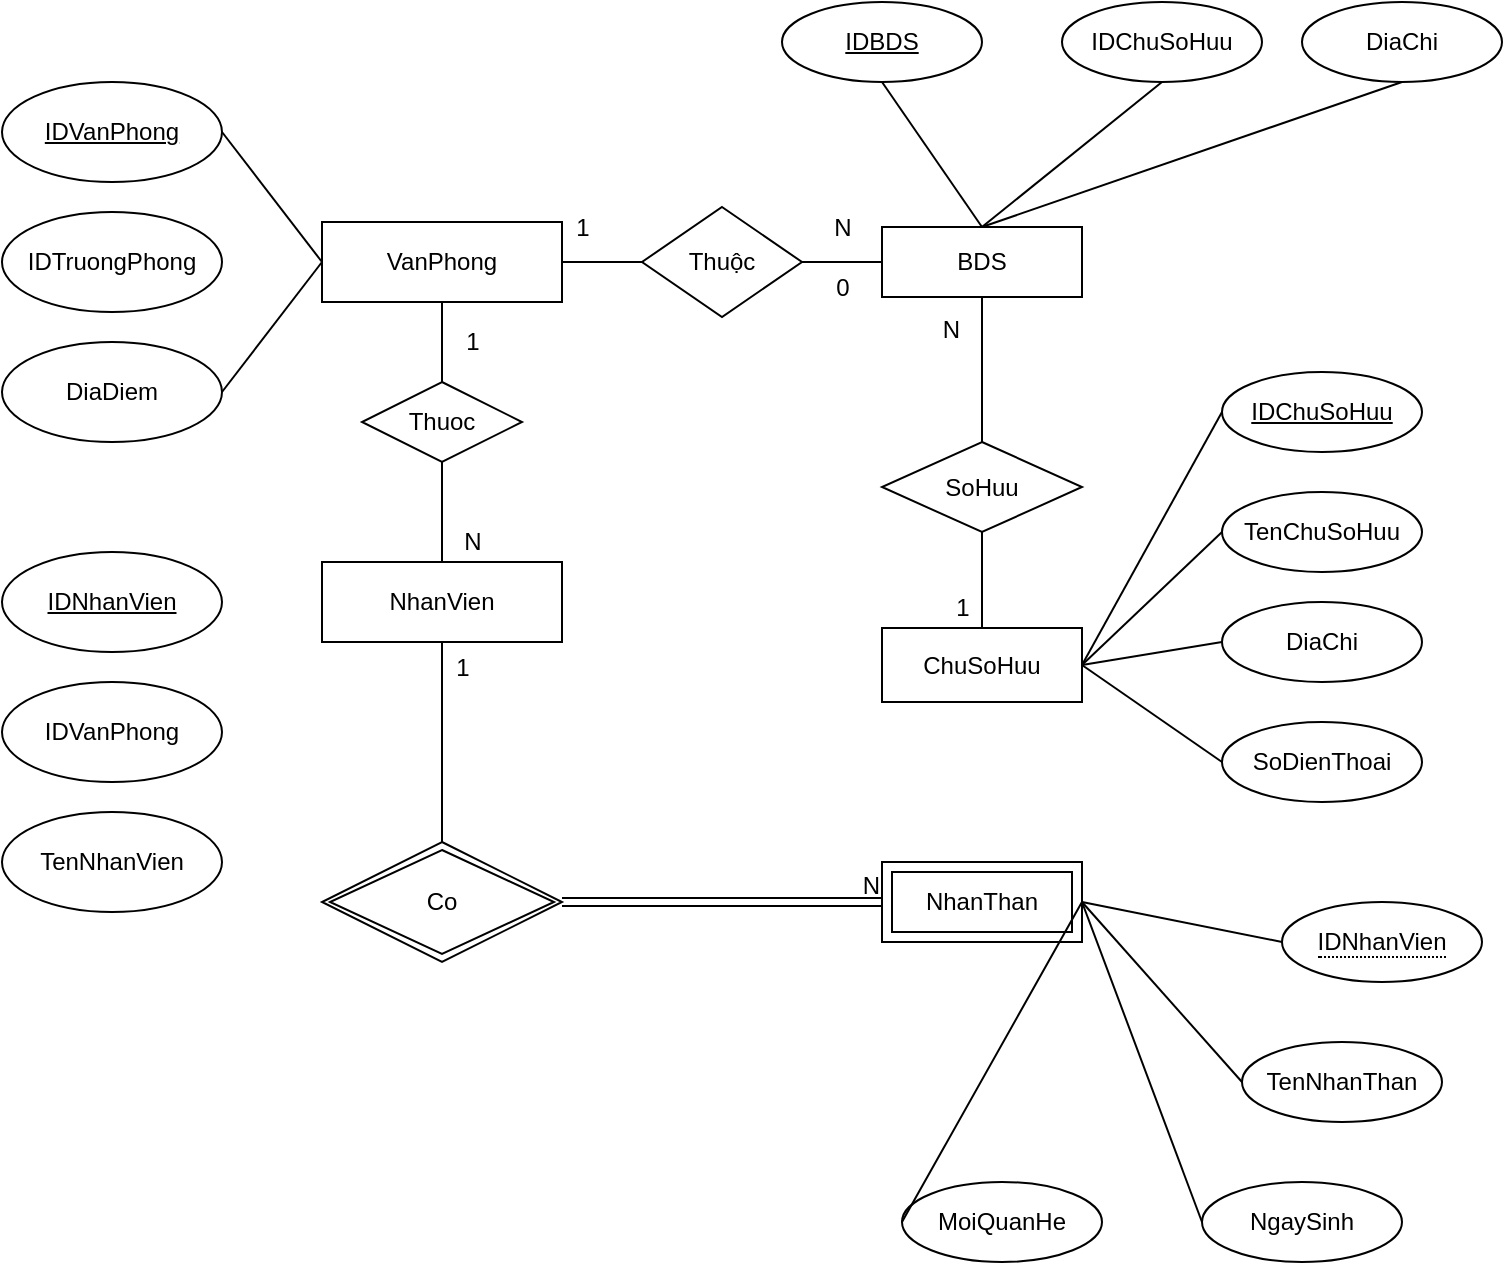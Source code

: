 <mxfile version="21.3.8" type="github">
  <diagram name="Page-1" id="e5id7w8vKvdXDZPjWcn4">
    <mxGraphModel dx="1212" dy="187" grid="1" gridSize="10" guides="1" tooltips="1" connect="1" arrows="1" fold="1" page="1" pageScale="1" pageWidth="850" pageHeight="1100" math="0" shadow="0">
      <root>
        <mxCell id="0" />
        <mxCell id="1" parent="0" />
        <mxCell id="8nPck13ageVKPpQIQBBX-2" value="VanPhong" style="rounded=0;whiteSpace=wrap;html=1;" parent="1" vertex="1">
          <mxGeometry x="120" y="230" width="120" height="40" as="geometry" />
        </mxCell>
        <mxCell id="8nPck13ageVKPpQIQBBX-3" value="NhanVien" style="rounded=0;whiteSpace=wrap;html=1;" parent="1" vertex="1">
          <mxGeometry x="120" y="400" width="120" height="40" as="geometry" />
        </mxCell>
        <mxCell id="8nPck13ageVKPpQIQBBX-5" value="BDS" style="rounded=0;whiteSpace=wrap;html=1;" parent="1" vertex="1">
          <mxGeometry x="400" y="232.5" width="100" height="35" as="geometry" />
        </mxCell>
        <mxCell id="8nPck13ageVKPpQIQBBX-6" value="ChuSoHuu" style="rounded=0;whiteSpace=wrap;html=1;" parent="1" vertex="1">
          <mxGeometry x="400" y="433" width="100" height="37" as="geometry" />
        </mxCell>
        <mxCell id="8nPck13ageVKPpQIQBBX-7" value="&lt;u&gt;IDVanPhong&lt;/u&gt;" style="ellipse;whiteSpace=wrap;html=1;" parent="1" vertex="1">
          <mxGeometry x="-40" y="160" width="110" height="50" as="geometry" />
        </mxCell>
        <mxCell id="8nPck13ageVKPpQIQBBX-10" value="DiaDiem" style="ellipse;whiteSpace=wrap;html=1;" parent="1" vertex="1">
          <mxGeometry x="-40" y="290" width="110" height="50" as="geometry" />
        </mxCell>
        <mxCell id="8nPck13ageVKPpQIQBBX-11" value="" style="endArrow=none;html=1;rounded=0;exitX=1;exitY=0.5;exitDx=0;exitDy=0;entryX=0;entryY=0.5;entryDx=0;entryDy=0;" parent="1" source="8nPck13ageVKPpQIQBBX-7" target="8nPck13ageVKPpQIQBBX-2" edge="1">
          <mxGeometry width="50" height="50" relative="1" as="geometry">
            <mxPoint x="140" y="280" as="sourcePoint" />
            <mxPoint x="190" y="230" as="targetPoint" />
          </mxGeometry>
        </mxCell>
        <mxCell id="8nPck13ageVKPpQIQBBX-12" value="" style="endArrow=none;html=1;rounded=0;exitX=1;exitY=0.5;exitDx=0;exitDy=0;entryX=0;entryY=0.5;entryDx=0;entryDy=0;" parent="1" source="8nPck13ageVKPpQIQBBX-10" target="8nPck13ageVKPpQIQBBX-2" edge="1">
          <mxGeometry width="50" height="50" relative="1" as="geometry">
            <mxPoint x="80" y="265" as="sourcePoint" />
            <mxPoint x="130" y="320" as="targetPoint" />
          </mxGeometry>
        </mxCell>
        <mxCell id="8nPck13ageVKPpQIQBBX-14" value="Thuoc" style="rhombus;whiteSpace=wrap;html=1;" parent="1" vertex="1">
          <mxGeometry x="140" y="310" width="80" height="40" as="geometry" />
        </mxCell>
        <mxCell id="8nPck13ageVKPpQIQBBX-17" value="" style="endArrow=none;html=1;rounded=0;entryX=0.5;entryY=1;entryDx=0;entryDy=0;exitX=0.5;exitY=0;exitDx=0;exitDy=0;" parent="1" source="8nPck13ageVKPpQIQBBX-14" target="8nPck13ageVKPpQIQBBX-2" edge="1">
          <mxGeometry width="50" height="50" relative="1" as="geometry">
            <mxPoint x="100" y="340" as="sourcePoint" />
            <mxPoint x="150" y="290" as="targetPoint" />
          </mxGeometry>
        </mxCell>
        <mxCell id="8nPck13ageVKPpQIQBBX-18" value="" style="endArrow=none;html=1;rounded=0;entryX=0.5;entryY=1;entryDx=0;entryDy=0;exitX=0.5;exitY=0;exitDx=0;exitDy=0;" parent="1" source="8nPck13ageVKPpQIQBBX-3" target="8nPck13ageVKPpQIQBBX-14" edge="1">
          <mxGeometry width="50" height="50" relative="1" as="geometry">
            <mxPoint x="70" y="430" as="sourcePoint" />
            <mxPoint x="120" y="380" as="targetPoint" />
          </mxGeometry>
        </mxCell>
        <mxCell id="8nPck13ageVKPpQIQBBX-19" value="N" style="text;html=1;align=center;verticalAlign=middle;resizable=0;points=[];autosize=1;strokeColor=none;fillColor=none;" parent="1" vertex="1">
          <mxGeometry x="180" y="375" width="30" height="30" as="geometry" />
        </mxCell>
        <mxCell id="8nPck13ageVKPpQIQBBX-20" value="1" style="text;html=1;align=center;verticalAlign=middle;resizable=0;points=[];autosize=1;strokeColor=none;fillColor=none;" parent="1" vertex="1">
          <mxGeometry x="180" y="275" width="30" height="30" as="geometry" />
        </mxCell>
        <mxCell id="8nPck13ageVKPpQIQBBX-21" value="&lt;u&gt;IDNhanVien&lt;/u&gt;" style="ellipse;whiteSpace=wrap;html=1;gradientColor=none;perimeterSpacing=0;shadow=0;" parent="1" vertex="1">
          <mxGeometry x="-40" y="395" width="110" height="50" as="geometry" />
        </mxCell>
        <mxCell id="8nPck13ageVKPpQIQBBX-22" value="IDVanPhong" style="ellipse;whiteSpace=wrap;html=1;" parent="1" vertex="1">
          <mxGeometry x="-40" y="460" width="110" height="50" as="geometry" />
        </mxCell>
        <mxCell id="8nPck13ageVKPpQIQBBX-23" value="TenNhanVien" style="ellipse;whiteSpace=wrap;html=1;" parent="1" vertex="1">
          <mxGeometry x="-40" y="525" width="110" height="50" as="geometry" />
        </mxCell>
        <mxCell id="8nPck13ageVKPpQIQBBX-24" value="IDTruongPhong" style="ellipse;whiteSpace=wrap;html=1;" parent="1" vertex="1">
          <mxGeometry x="-40" y="225" width="110" height="50" as="geometry" />
        </mxCell>
        <mxCell id="8nPck13ageVKPpQIQBBX-28" value="" style="endArrow=none;html=1;rounded=0;exitX=0.5;exitY=0;exitDx=0;exitDy=0;entryX=0.5;entryY=1;entryDx=0;entryDy=0;" parent="1" source="8nPck13ageVKPpQIQBBX-34" target="8nPck13ageVKPpQIQBBX-3" edge="1">
          <mxGeometry width="50" height="50" relative="1" as="geometry">
            <mxPoint x="180" y="530.0" as="sourcePoint" />
            <mxPoint x="290" y="480" as="targetPoint" />
          </mxGeometry>
        </mxCell>
        <mxCell id="8nPck13ageVKPpQIQBBX-34" value="Co" style="shape=rhombus;double=1;perimeter=rhombusPerimeter;whiteSpace=wrap;html=1;align=center;" parent="1" vertex="1">
          <mxGeometry x="120" y="540" width="120" height="60" as="geometry" />
        </mxCell>
        <mxCell id="8nPck13ageVKPpQIQBBX-35" value="NhanThan" style="shape=ext;margin=3;double=1;whiteSpace=wrap;html=1;align=center;" parent="1" vertex="1">
          <mxGeometry x="400" y="550" width="100" height="40" as="geometry" />
        </mxCell>
        <mxCell id="8nPck13ageVKPpQIQBBX-36" value="" style="shape=link;html=1;rounded=0;exitX=1;exitY=0.5;exitDx=0;exitDy=0;entryX=0;entryY=0.5;entryDx=0;entryDy=0;" parent="1" source="8nPck13ageVKPpQIQBBX-34" target="8nPck13ageVKPpQIQBBX-35" edge="1">
          <mxGeometry relative="1" as="geometry">
            <mxPoint x="250" y="600" as="sourcePoint" />
            <mxPoint x="390" y="570" as="targetPoint" />
          </mxGeometry>
        </mxCell>
        <mxCell id="8nPck13ageVKPpQIQBBX-37" value="N" style="resizable=0;html=1;whiteSpace=wrap;align=right;verticalAlign=bottom;" parent="8nPck13ageVKPpQIQBBX-36" connectable="0" vertex="1">
          <mxGeometry x="1" relative="1" as="geometry" />
        </mxCell>
        <mxCell id="8nPck13ageVKPpQIQBBX-38" value="1" style="text;html=1;align=center;verticalAlign=middle;resizable=0;points=[];autosize=1;strokeColor=none;fillColor=none;" parent="1" vertex="1">
          <mxGeometry x="175" y="438" width="30" height="30" as="geometry" />
        </mxCell>
        <mxCell id="8nPck13ageVKPpQIQBBX-41" value="&lt;span style=&quot;border-bottom: 1px dotted&quot;&gt;IDNhanVien&lt;/span&gt;" style="ellipse;whiteSpace=wrap;html=1;align=center;" parent="1" vertex="1">
          <mxGeometry x="600" y="570" width="100" height="40" as="geometry" />
        </mxCell>
        <mxCell id="8nPck13ageVKPpQIQBBX-42" value="TenNhanThan" style="ellipse;whiteSpace=wrap;html=1;align=center;" parent="1" vertex="1">
          <mxGeometry x="580" y="640" width="100" height="40" as="geometry" />
        </mxCell>
        <mxCell id="8nPck13ageVKPpQIQBBX-43" value="NgaySinh" style="ellipse;whiteSpace=wrap;html=1;align=center;" parent="1" vertex="1">
          <mxGeometry x="560" y="710" width="100" height="40" as="geometry" />
        </mxCell>
        <mxCell id="8nPck13ageVKPpQIQBBX-44" value="MoiQuanHe" style="ellipse;whiteSpace=wrap;html=1;align=center;" parent="1" vertex="1">
          <mxGeometry x="410" y="710" width="100" height="40" as="geometry" />
        </mxCell>
        <mxCell id="8nPck13ageVKPpQIQBBX-46" value="" style="endArrow=none;html=1;rounded=0;entryX=0;entryY=0.5;entryDx=0;entryDy=0;exitX=1;exitY=0.5;exitDx=0;exitDy=0;" parent="1" source="8nPck13ageVKPpQIQBBX-35" target="8nPck13ageVKPpQIQBBX-41" edge="1">
          <mxGeometry relative="1" as="geometry">
            <mxPoint x="390" y="450" as="sourcePoint" />
            <mxPoint x="550" y="450" as="targetPoint" />
          </mxGeometry>
        </mxCell>
        <mxCell id="8nPck13ageVKPpQIQBBX-47" value="" style="endArrow=none;html=1;rounded=0;entryX=0;entryY=0.5;entryDx=0;entryDy=0;exitX=1;exitY=0.5;exitDx=0;exitDy=0;" parent="1" source="8nPck13ageVKPpQIQBBX-35" target="8nPck13ageVKPpQIQBBX-42" edge="1">
          <mxGeometry relative="1" as="geometry">
            <mxPoint x="510" y="580" as="sourcePoint" />
            <mxPoint x="580" y="498" as="targetPoint" />
          </mxGeometry>
        </mxCell>
        <mxCell id="8nPck13ageVKPpQIQBBX-48" value="" style="endArrow=none;html=1;rounded=0;entryX=0;entryY=0.5;entryDx=0;entryDy=0;exitX=1;exitY=0.5;exitDx=0;exitDy=0;" parent="1" source="8nPck13ageVKPpQIQBBX-35" target="8nPck13ageVKPpQIQBBX-43" edge="1">
          <mxGeometry relative="1" as="geometry">
            <mxPoint x="520" y="590" as="sourcePoint" />
            <mxPoint x="580" y="565" as="targetPoint" />
          </mxGeometry>
        </mxCell>
        <mxCell id="8nPck13ageVKPpQIQBBX-49" value="" style="endArrow=none;html=1;rounded=0;entryX=0;entryY=0.5;entryDx=0;entryDy=0;exitX=1;exitY=0.5;exitDx=0;exitDy=0;" parent="1" source="8nPck13ageVKPpQIQBBX-35" target="8nPck13ageVKPpQIQBBX-44" edge="1">
          <mxGeometry relative="1" as="geometry">
            <mxPoint x="530" y="600" as="sourcePoint" />
            <mxPoint x="580" y="630" as="targetPoint" />
          </mxGeometry>
        </mxCell>
        <mxCell id="8nPck13ageVKPpQIQBBX-51" value="IDBDS" style="ellipse;whiteSpace=wrap;html=1;align=center;fontStyle=4;" parent="1" vertex="1">
          <mxGeometry x="350" y="120" width="100" height="40" as="geometry" />
        </mxCell>
        <mxCell id="8nPck13ageVKPpQIQBBX-53" value="DiaChi" style="ellipse;whiteSpace=wrap;html=1;align=center;" parent="1" vertex="1">
          <mxGeometry x="610" y="120" width="100" height="40" as="geometry" />
        </mxCell>
        <mxCell id="8nPck13ageVKPpQIQBBX-54" value="IDChuSoHuu" style="ellipse;whiteSpace=wrap;html=1;align=center;" parent="1" vertex="1">
          <mxGeometry x="490" y="120" width="100" height="40" as="geometry" />
        </mxCell>
        <mxCell id="8nPck13ageVKPpQIQBBX-55" value="" style="endArrow=none;html=1;rounded=0;exitX=0.5;exitY=0;exitDx=0;exitDy=0;entryX=0.5;entryY=1;entryDx=0;entryDy=0;" parent="1" source="8nPck13ageVKPpQIQBBX-5" target="8nPck13ageVKPpQIQBBX-51" edge="1">
          <mxGeometry relative="1" as="geometry">
            <mxPoint x="600" y="200" as="sourcePoint" />
            <mxPoint x="760" y="200" as="targetPoint" />
          </mxGeometry>
        </mxCell>
        <mxCell id="8nPck13ageVKPpQIQBBX-56" value="" style="endArrow=none;html=1;rounded=0;exitX=0.5;exitY=0;exitDx=0;exitDy=0;entryX=0.5;entryY=1;entryDx=0;entryDy=0;" parent="1" source="8nPck13ageVKPpQIQBBX-5" target="8nPck13ageVKPpQIQBBX-54" edge="1">
          <mxGeometry relative="1" as="geometry">
            <mxPoint x="470" y="245" as="sourcePoint" />
            <mxPoint x="410" y="170" as="targetPoint" />
          </mxGeometry>
        </mxCell>
        <mxCell id="8nPck13ageVKPpQIQBBX-57" value="" style="endArrow=none;html=1;rounded=0;exitX=0.5;exitY=0;exitDx=0;exitDy=0;entryX=0.5;entryY=1;entryDx=0;entryDy=0;" parent="1" source="8nPck13ageVKPpQIQBBX-5" target="8nPck13ageVKPpQIQBBX-53" edge="1">
          <mxGeometry relative="1" as="geometry">
            <mxPoint x="480" y="255" as="sourcePoint" />
            <mxPoint x="550" y="170" as="targetPoint" />
          </mxGeometry>
        </mxCell>
        <mxCell id="8nPck13ageVKPpQIQBBX-60" value="SoHuu" style="shape=rhombus;perimeter=rhombusPerimeter;whiteSpace=wrap;html=1;align=center;" parent="1" vertex="1">
          <mxGeometry x="400" y="340" width="100" height="45" as="geometry" />
        </mxCell>
        <mxCell id="8nPck13ageVKPpQIQBBX-63" value="" style="endArrow=none;html=1;rounded=0;exitX=0.5;exitY=0;exitDx=0;exitDy=0;entryX=0.5;entryY=1;entryDx=0;entryDy=0;" parent="1" source="8nPck13ageVKPpQIQBBX-60" target="8nPck13ageVKPpQIQBBX-5" edge="1">
          <mxGeometry relative="1" as="geometry">
            <mxPoint x="440" y="310" as="sourcePoint" />
            <mxPoint x="600" y="310" as="targetPoint" />
          </mxGeometry>
        </mxCell>
        <mxCell id="8nPck13ageVKPpQIQBBX-64" value="N" style="resizable=0;html=1;whiteSpace=wrap;align=right;verticalAlign=bottom;" parent="8nPck13ageVKPpQIQBBX-63" connectable="0" vertex="1">
          <mxGeometry x="1" relative="1" as="geometry">
            <mxPoint x="-10" y="25" as="offset" />
          </mxGeometry>
        </mxCell>
        <mxCell id="8nPck13ageVKPpQIQBBX-66" value="" style="endArrow=none;html=1;rounded=0;entryX=0.5;entryY=1;entryDx=0;entryDy=0;exitX=0.5;exitY=0;exitDx=0;exitDy=0;" parent="1" source="8nPck13ageVKPpQIQBBX-6" target="8nPck13ageVKPpQIQBBX-60" edge="1">
          <mxGeometry relative="1" as="geometry">
            <mxPoint x="310" y="420" as="sourcePoint" />
            <mxPoint x="470" y="420" as="targetPoint" />
          </mxGeometry>
        </mxCell>
        <mxCell id="8nPck13ageVKPpQIQBBX-67" value="1" style="text;html=1;align=center;verticalAlign=middle;resizable=0;points=[];autosize=1;strokeColor=none;fillColor=none;" parent="1" vertex="1">
          <mxGeometry x="425" y="408" width="30" height="30" as="geometry" />
        </mxCell>
        <mxCell id="8nPck13ageVKPpQIQBBX-69" value="IDChuSoHuu" style="ellipse;whiteSpace=wrap;html=1;align=center;fontStyle=4;" parent="1" vertex="1">
          <mxGeometry x="570" y="305" width="100" height="40" as="geometry" />
        </mxCell>
        <mxCell id="8nPck13ageVKPpQIQBBX-70" value="DiaChi" style="ellipse;whiteSpace=wrap;html=1;align=center;" parent="1" vertex="1">
          <mxGeometry x="570" y="420" width="100" height="40" as="geometry" />
        </mxCell>
        <mxCell id="8nPck13ageVKPpQIQBBX-72" value="TenChuSoHuu" style="ellipse;whiteSpace=wrap;html=1;align=center;" parent="1" vertex="1">
          <mxGeometry x="570" y="365" width="100" height="40" as="geometry" />
        </mxCell>
        <mxCell id="8nPck13ageVKPpQIQBBX-74" value="SoDienThoai" style="ellipse;whiteSpace=wrap;html=1;align=center;" parent="1" vertex="1">
          <mxGeometry x="570" y="480" width="100" height="40" as="geometry" />
        </mxCell>
        <mxCell id="8nPck13ageVKPpQIQBBX-76" value="" style="endArrow=none;html=1;rounded=0;exitX=1;exitY=0.5;exitDx=0;exitDy=0;entryX=0;entryY=0.5;entryDx=0;entryDy=0;" parent="1" source="8nPck13ageVKPpQIQBBX-6" target="8nPck13ageVKPpQIQBBX-69" edge="1">
          <mxGeometry relative="1" as="geometry">
            <mxPoint x="420" y="510" as="sourcePoint" />
            <mxPoint x="580" y="510" as="targetPoint" />
          </mxGeometry>
        </mxCell>
        <mxCell id="8nPck13ageVKPpQIQBBX-77" value="" style="endArrow=none;html=1;rounded=0;exitX=1;exitY=0.5;exitDx=0;exitDy=0;entryX=0;entryY=0.5;entryDx=0;entryDy=0;" parent="1" source="8nPck13ageVKPpQIQBBX-6" target="8nPck13ageVKPpQIQBBX-72" edge="1">
          <mxGeometry relative="1" as="geometry">
            <mxPoint x="510" y="462" as="sourcePoint" />
            <mxPoint x="580" y="335" as="targetPoint" />
          </mxGeometry>
        </mxCell>
        <mxCell id="8nPck13ageVKPpQIQBBX-78" value="" style="endArrow=none;html=1;rounded=0;exitX=1;exitY=0.5;exitDx=0;exitDy=0;entryX=0;entryY=0.5;entryDx=0;entryDy=0;" parent="1" source="8nPck13ageVKPpQIQBBX-6" target="8nPck13ageVKPpQIQBBX-70" edge="1">
          <mxGeometry relative="1" as="geometry">
            <mxPoint x="510" y="462" as="sourcePoint" />
            <mxPoint x="580" y="395" as="targetPoint" />
          </mxGeometry>
        </mxCell>
        <mxCell id="8nPck13ageVKPpQIQBBX-79" value="" style="endArrow=none;html=1;rounded=0;exitX=1;exitY=0.5;exitDx=0;exitDy=0;entryX=0;entryY=0.5;entryDx=0;entryDy=0;" parent="1" source="8nPck13ageVKPpQIQBBX-6" target="8nPck13ageVKPpQIQBBX-74" edge="1">
          <mxGeometry relative="1" as="geometry">
            <mxPoint x="520" y="472" as="sourcePoint" />
            <mxPoint x="590" y="405" as="targetPoint" />
          </mxGeometry>
        </mxCell>
        <mxCell id="SOgD-tG1c98XdBN0oFY9-1" value="Thuộc" style="rhombus;whiteSpace=wrap;html=1;" vertex="1" parent="1">
          <mxGeometry x="280" y="222.5" width="80" height="55" as="geometry" />
        </mxCell>
        <mxCell id="SOgD-tG1c98XdBN0oFY9-15" value="" style="endArrow=none;html=1;rounded=0;entryX=0;entryY=0.5;entryDx=0;entryDy=0;exitX=1;exitY=0.5;exitDx=0;exitDy=0;" edge="1" parent="1" source="8nPck13ageVKPpQIQBBX-2" target="SOgD-tG1c98XdBN0oFY9-1">
          <mxGeometry width="50" height="50" relative="1" as="geometry">
            <mxPoint x="210" y="190" as="sourcePoint" />
            <mxPoint x="260" y="140" as="targetPoint" />
          </mxGeometry>
        </mxCell>
        <mxCell id="SOgD-tG1c98XdBN0oFY9-16" value="" style="endArrow=none;html=1;rounded=0;entryX=0;entryY=0.5;entryDx=0;entryDy=0;exitX=1;exitY=0.5;exitDx=0;exitDy=0;" edge="1" parent="1" source="SOgD-tG1c98XdBN0oFY9-1" target="8nPck13ageVKPpQIQBBX-5">
          <mxGeometry width="50" height="50" relative="1" as="geometry">
            <mxPoint x="250" y="260" as="sourcePoint" />
            <mxPoint x="290" y="260" as="targetPoint" />
          </mxGeometry>
        </mxCell>
        <mxCell id="SOgD-tG1c98XdBN0oFY9-17" value="1" style="text;html=1;align=center;verticalAlign=middle;resizable=0;points=[];autosize=1;strokeColor=none;fillColor=none;" vertex="1" parent="1">
          <mxGeometry x="235" y="218" width="30" height="30" as="geometry" />
        </mxCell>
        <mxCell id="SOgD-tG1c98XdBN0oFY9-18" value="N" style="text;html=1;align=center;verticalAlign=middle;resizable=0;points=[];autosize=1;strokeColor=none;fillColor=none;" vertex="1" parent="1">
          <mxGeometry x="365" y="218" width="30" height="30" as="geometry" />
        </mxCell>
        <mxCell id="SOgD-tG1c98XdBN0oFY9-19" value="0" style="text;html=1;align=center;verticalAlign=middle;resizable=0;points=[];autosize=1;strokeColor=none;fillColor=none;" vertex="1" parent="1">
          <mxGeometry x="365" y="248" width="30" height="30" as="geometry" />
        </mxCell>
      </root>
    </mxGraphModel>
  </diagram>
</mxfile>
